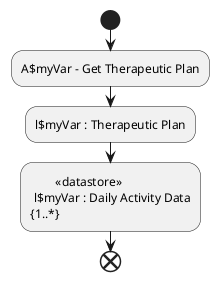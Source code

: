 @startuml modify_therapeutic_plan

!$myVar = 2

start
:A$myVar - Get Therapeutic Plan; <<acceptEvent>>

:l$myVar : Therapeutic Plan;

:        <<datastore>>\n l$myVar : Daily Activity Data\n{1..*};

end

@enduml